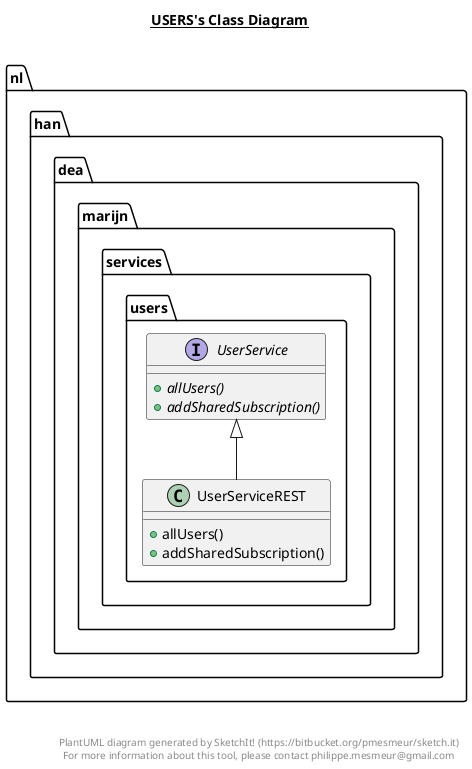 @startuml

title __USERS's Class Diagram__\n

  package nl.han.dea.marijn.services.users {
    interface UserService {
        {abstract} + allUsers()
        {abstract} + addSharedSubscription()
    }
  }
  

  package nl.han.dea.marijn.services.users {
    class UserServiceREST {
        + allUsers()
        + addSharedSubscription()
    }
  }
  

  UserServiceREST -up-|> UserService


right footer


PlantUML diagram generated by SketchIt! (https://bitbucket.org/pmesmeur/sketch.it)
For more information about this tool, please contact philippe.mesmeur@gmail.com
endfooter

@enduml
